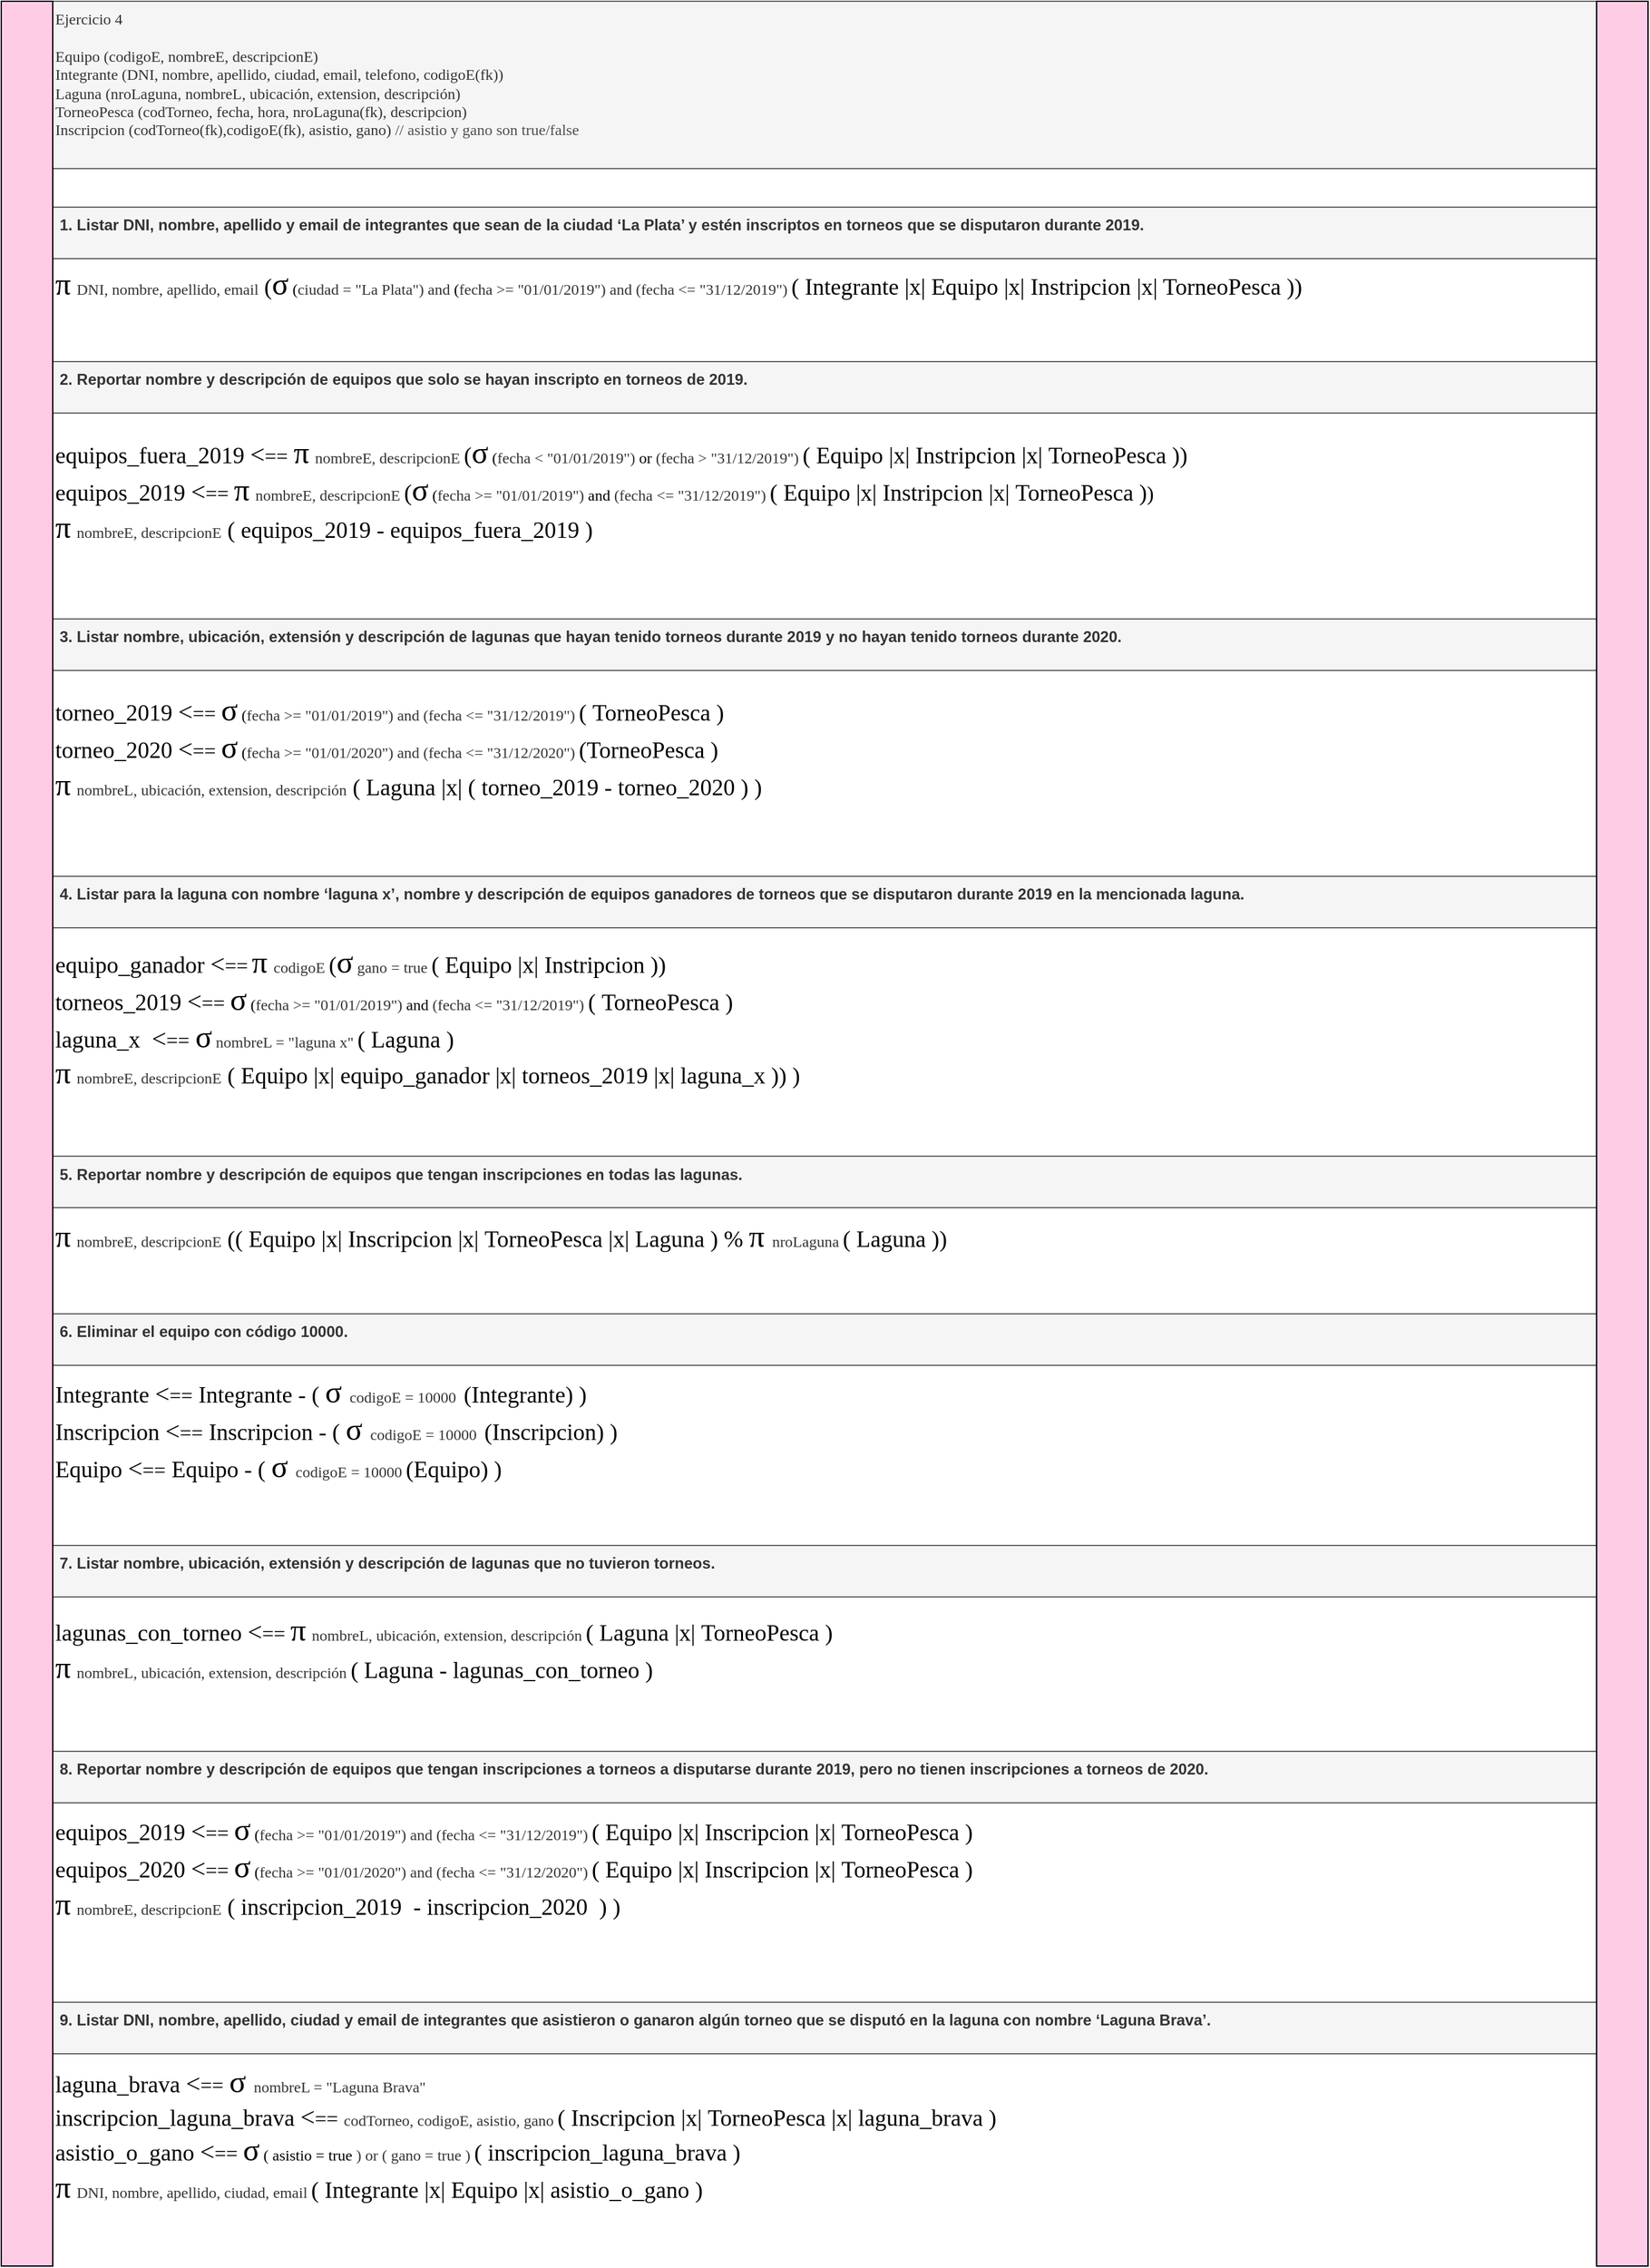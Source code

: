 <mxfile version="24.8.4">
  <diagram name="Page-1" id="evVKdnV0RKwtL89EGBOa">
    <mxGraphModel dx="2156" dy="2423" grid="1" gridSize="10" guides="1" tooltips="1" connect="1" arrows="1" fold="1" page="1" pageScale="1" pageWidth="850" pageHeight="1100" math="0" shadow="0">
      <root>
        <mxCell id="0" />
        <mxCell id="1" parent="0" />
        <mxCell id="K4xo6NbHVVqP134mh9-v-43" value="&lt;span style=&quot;font-weight: normal;&quot;&gt;Ejercicio 4&lt;/span&gt;&lt;div&gt;&lt;span style=&quot;font-weight: normal;&quot;&gt;&lt;br&gt; Equipo (codigoE, nombreE, descripcionE)&lt;br&gt; Integrante (DNI, nombre, apellido, ciudad, email, telefono, codigoE(fk))&lt;br&gt; Laguna (nroLaguna, nombreL, ubicación, extension, descripción)&lt;br&gt; TorneoPesca (codTorneo, fecha, hora, nroLaguna(fk), descripcion)&lt;br&gt; Inscripcion (codTorneo(fk),codigoE(fk), asistio, gano) &lt;font color=&quot;#4d4d4d&quot;&gt;// asistio y gano son true/false&lt;/font&gt;&lt;/span&gt;&lt;/div&gt;" style="text;whiteSpace=wrap;html=1;fontStyle=1;fillColor=#f5f5f5;strokeColor=#666666;fontColor=#333333;align=left;fontFamily=Comic Sans MS;" vertex="1" parent="1">
          <mxGeometry x="3225" y="680" width="1200" height="130" as="geometry" />
        </mxCell>
        <mxCell id="K4xo6NbHVVqP134mh9-v-44" value="&lt;b&gt;&amp;nbsp;1. Listar DNI, nombre, apellido y email de integrantes que sean de la ciudad ‘La Plata’ y estén inscriptos en torneos que se disputaron durante 2019.&lt;/b&gt;" style="text;whiteSpace=wrap;html=1;fillColor=#f5f5f5;fontColor=#333333;strokeColor=#666666;" vertex="1" parent="1">
          <mxGeometry x="3225" y="840" width="1200" height="40" as="geometry" />
        </mxCell>
        <mxCell id="K4xo6NbHVVqP134mh9-v-45" value="&lt;b&gt;&amp;nbsp;3. Listar nombre, ubicación, extensión y descripción de lagunas que hayan tenido torneos durante 2019 y no hayan tenido torneos durante 2020.&lt;/b&gt;" style="text;whiteSpace=wrap;html=1;fillColor=#f5f5f5;fontColor=#333333;strokeColor=#666666;" vertex="1" parent="1">
          <mxGeometry x="3225" y="1160" width="1200" height="40" as="geometry" />
        </mxCell>
        <mxCell id="K4xo6NbHVVqP134mh9-v-46" value="&lt;b&gt;&amp;nbsp;2. Reportar nombre y descripción de equipos que solo se hayan inscripto en torneos de 2019.&lt;/b&gt;" style="text;whiteSpace=wrap;html=1;fillColor=#f5f5f5;fontColor=#333333;strokeColor=#666666;" vertex="1" parent="1">
          <mxGeometry x="3225" y="960" width="1200" height="40" as="geometry" />
        </mxCell>
        <mxCell id="K4xo6NbHVVqP134mh9-v-47" value="&lt;b&gt;&amp;nbsp;4. Listar para la laguna con nombre ‘laguna x’, nombre y descripción de equipos ganadores de torneos que se disputaron durante 2019 en la mencionada laguna.&lt;/b&gt;" style="text;whiteSpace=wrap;html=1;fillColor=#f5f5f5;fontColor=#333333;strokeColor=#666666;" vertex="1" parent="1">
          <mxGeometry x="3225" y="1360" width="1200" height="40" as="geometry" />
        </mxCell>
        <mxCell id="K4xo6NbHVVqP134mh9-v-48" value="&lt;b&gt;&amp;nbsp;5. Reportar nombre y descripción de equipos que tengan inscripciones en todas las lagunas.&lt;/b&gt;" style="text;whiteSpace=wrap;html=1;fillColor=#f5f5f5;fontColor=#333333;strokeColor=#666666;" vertex="1" parent="1">
          <mxGeometry x="3225" y="1577.5" width="1200" height="40" as="geometry" />
        </mxCell>
        <mxCell id="K4xo6NbHVVqP134mh9-v-49" value="&lt;b&gt;&amp;nbsp;6. Eliminar el equipo con código 10000.&lt;/b&gt;" style="text;whiteSpace=wrap;html=1;fillColor=#f5f5f5;fontColor=#333333;strokeColor=#666666;" vertex="1" parent="1">
          <mxGeometry x="3225" y="1700" width="1200" height="40" as="geometry" />
        </mxCell>
        <mxCell id="K4xo6NbHVVqP134mh9-v-50" value="&lt;b&gt;&amp;nbsp;7. Listar nombre, ubicación, extensión y descripción de lagunas que no tuvieron torneos.&lt;/b&gt;" style="text;whiteSpace=wrap;html=1;fillColor=#f5f5f5;fontColor=#333333;strokeColor=#666666;" vertex="1" parent="1">
          <mxGeometry x="3225" y="1880" width="1200" height="40" as="geometry" />
        </mxCell>
        <mxCell id="K4xo6NbHVVqP134mh9-v-51" value="&lt;b&gt;&amp;nbsp;8. Reportar nombre y descripción de equipos que tengan inscripciones a torneos a disputarse durante 2019, pero no tienen inscripciones a torneos de 2020.&lt;/b&gt;" style="text;whiteSpace=wrap;html=1;fillColor=#f5f5f5;fontColor=#333333;strokeColor=#666666;" vertex="1" parent="1">
          <mxGeometry x="3225" y="2040" width="1200" height="40" as="geometry" />
        </mxCell>
        <mxCell id="K4xo6NbHVVqP134mh9-v-52" value="&lt;b&gt;&amp;nbsp;9. Listar DNI, nombre, apellido, ciudad y email de integrantes que asistieron o ganaron algún torneo que se disputó en la laguna con nombre ‘Laguna Brava’.&lt;/b&gt;" style="text;whiteSpace=wrap;html=1;fillColor=#f5f5f5;fontColor=#333333;strokeColor=#666666;" vertex="1" parent="1">
          <mxGeometry x="3225" y="2235" width="1200" height="40" as="geometry" />
        </mxCell>
        <mxCell id="K4xo6NbHVVqP134mh9-v-53" value="&lt;div style=&quot;&quot;&gt;&lt;font style=&quot;&quot; face=&quot;Comic Sans MS&quot;&gt;&lt;font style=&quot;font-size: 24px; background-color: initial;&quot;&gt;π&lt;/font&gt;&lt;font style=&quot;font-size: 18px; background-color: initial;&quot;&gt;&amp;nbsp;&lt;/font&gt;&lt;span style=&quot;background-color: initial; color: rgb(51, 51, 51);&quot;&gt;&lt;font style=&quot;font-size: 12px;&quot;&gt;DNI, nombre, apellido, email&lt;/font&gt;&lt;span style=&quot;font-size: 18px;&quot;&gt;&amp;nbsp;&lt;/span&gt;&lt;/span&gt;&lt;font style=&quot;font-size: 18px; background-color: initial;&quot;&gt;(&lt;font style=&quot;font-size: 24px;&quot;&gt;σ&lt;/font&gt;&lt;span style=&quot;font-size: 12px;&quot;&gt;&amp;nbsp;(&lt;/span&gt;&lt;span style=&quot;color: rgb(51, 51, 51); font-size: 12px;&quot;&gt;ciudad = &quot;La Plata&quot;) and&amp;nbsp;&lt;/span&gt;&lt;/font&gt;&lt;/font&gt;&lt;font style=&quot;background-color: initial;&quot; face=&quot;Comic Sans MS&quot;&gt;&lt;font style=&quot;background-color: initial; font-size: 18px;&quot;&gt;&lt;span style=&quot;font-size: 12px;&quot;&gt;(&lt;/span&gt;&lt;span style=&quot;color: rgb(51, 51, 51); font-size: 12px;&quot;&gt;fecha &amp;gt;= &quot;01/01/2019&quot;) and&lt;/span&gt;&lt;/font&gt;&lt;/font&gt;&amp;nbsp;&lt;font style=&quot;background-color: initial;&quot; face=&quot;Comic Sans MS&quot;&gt;&lt;font style=&quot;background-color: initial; font-size: 18px;&quot;&gt;&lt;span style=&quot;color: rgb(51, 51, 51); font-size: 12px;&quot;&gt;(&lt;/span&gt;&lt;/font&gt;&lt;/font&gt;&lt;span style=&quot;background-color: initial; color: rgb(51, 51, 51);&quot;&gt;fecha &amp;lt;= &quot;31/12/2019&quot;)&lt;/span&gt;&lt;font style=&quot;background-color: initial;&quot; face=&quot;Comic Sans MS&quot;&gt;&lt;font style=&quot;background-color: initial; font-size: 18px;&quot;&gt;&lt;span style=&quot;color: rgb(51, 51, 51); font-size: 12px;&quot;&gt;&amp;nbsp;&lt;/span&gt;&lt;/font&gt;&lt;/font&gt;&lt;font style=&quot;background-color: initial;&quot; face=&quot;Comic Sans MS&quot;&gt;&lt;font style=&quot;font-size: 18px; background-color: initial;&quot;&gt;( Integrante |x| Equipo |x| Instripcion |x| TorneoPesca&amp;nbsp;&lt;/font&gt;&lt;/font&gt;&lt;span style=&quot;background-color: initial; font-size: 18px;&quot;&gt;)&lt;/span&gt;&lt;span style=&quot;background-color: initial; font-size: 18px;&quot;&gt;)&lt;/span&gt;&lt;/div&gt;" style="text;whiteSpace=wrap;html=1;verticalAlign=middle;fontFamily=Comic Sans MS;" vertex="1" parent="1">
          <mxGeometry x="3225" y="880" width="1200" height="40" as="geometry" />
        </mxCell>
        <mxCell id="K4xo6NbHVVqP134mh9-v-54" value="&lt;div style=&quot;&quot;&gt;&lt;font style=&quot;background-color: initial; font-size: 18px;&quot;&gt;equipos_fuera_2019&amp;nbsp;&lt;/font&gt;&lt;font style=&quot;background-color: initial; font-size: 20px;&quot;&gt;&amp;lt;&lt;font style=&quot;font-size: 16px;&quot;&gt;==&lt;/font&gt;&lt;/font&gt;&lt;span style=&quot;background-color: initial; font-size: 18px;&quot;&gt;&amp;nbsp;&lt;/span&gt;&lt;font style=&quot;background-color: initial; font-size: 24px;&quot;&gt;π&lt;/font&gt;&lt;font style=&quot;background-color: initial; font-size: 18px;&quot;&gt;&amp;nbsp;&lt;/font&gt;&lt;span style=&quot;background-color: initial; color: rgb(51, 51, 51);&quot;&gt;nombreE, descripcionE&amp;nbsp;&lt;/span&gt;&lt;span style=&quot;font-size: 18px; background-color: initial;&quot;&gt;(&lt;/span&gt;&lt;font style=&quot;background-color: initial;&quot; face=&quot;Comic Sans MS&quot;&gt;&lt;font style=&quot;font-size: 18px; background-color: initial;&quot;&gt;&lt;font style=&quot;font-size: 24px;&quot;&gt;σ&lt;/font&gt;&lt;span style=&quot;color: rgb(51, 51, 51); font-size: 12px;&quot;&gt;&amp;nbsp;&lt;/span&gt;&lt;/font&gt;&lt;/font&gt;&lt;font style=&quot;background-color: initial;&quot; face=&quot;Comic Sans MS&quot;&gt;&lt;font style=&quot;background-color: initial; font-size: 18px;&quot;&gt;&lt;span style=&quot;font-size: 12px;&quot;&gt;(&lt;/span&gt;&lt;span style=&quot;color: rgb(51, 51, 51); font-size: 12px;&quot;&gt;fecha &amp;lt; &quot;01/01/2019&quot;)&amp;nbsp;&lt;/span&gt;&lt;/font&gt;&lt;/font&gt;&lt;span style=&quot;background-color: initial;&quot;&gt;or&amp;nbsp;&lt;/span&gt;&lt;font style=&quot;background-color: initial;&quot; face=&quot;Comic Sans MS&quot;&gt;&lt;font style=&quot;background-color: initial; font-size: 18px;&quot;&gt;&lt;span style=&quot;color: rgb(51, 51, 51); font-size: 12px;&quot;&gt;(&lt;/span&gt;&lt;/font&gt;&lt;/font&gt;&lt;span style=&quot;background-color: initial; color: rgb(51, 51, 51);&quot;&gt;fecha &amp;gt; &quot;31/12/2019&quot;)&lt;/span&gt;&lt;font style=&quot;background-color: initial;&quot; face=&quot;Comic Sans MS&quot;&gt;&lt;font style=&quot;background-color: initial; font-size: 18px;&quot;&gt;&lt;span style=&quot;color: rgb(51, 51, 51); font-size: 12px;&quot;&gt;&amp;nbsp;&lt;/span&gt;&lt;/font&gt;&lt;/font&gt;&lt;font style=&quot;background-color: initial;&quot; face=&quot;Comic Sans MS&quot;&gt;&lt;font style=&quot;font-size: 18px; background-color: initial;&quot;&gt;(&amp;nbsp;&lt;/font&gt;&lt;/font&gt;&lt;span style=&quot;font-size: 18px; background-color: initial;&quot;&gt;Equipo |x| Instripcion |x|&amp;nbsp;&lt;/span&gt;&lt;font style=&quot;background-color: initial;&quot; face=&quot;Comic Sans MS&quot;&gt;&lt;font style=&quot;font-size: 18px; background-color: initial;&quot;&gt;TorneoPesca&amp;nbsp;&lt;/font&gt;&lt;/font&gt;&lt;span style=&quot;background-color: initial; font-size: 18px;&quot;&gt;)&lt;/span&gt;&lt;span style=&quot;background-color: initial; font-size: 18px;&quot;&gt;)&lt;/span&gt;&lt;/div&gt;&lt;div&gt;&lt;div&gt;&lt;span style=&quot;font-size: 18px; background-color: initial;&quot;&gt;equipos&lt;/span&gt;&lt;span style=&quot;background-color: initial; font-size: 18px;&quot;&gt;_2019&amp;nbsp;&lt;/span&gt;&lt;span style=&quot;background-color: initial; font-size: 20px;&quot;&gt;&amp;lt;&lt;/span&gt;&lt;font style=&quot;background-color: initial; font-size: 16px;&quot;&gt;==&amp;nbsp;&lt;/font&gt;&lt;font style=&quot;background-color: initial; font-size: 24px;&quot;&gt;π&lt;/font&gt;&lt;font style=&quot;background-color: initial; font-size: 18px;&quot;&gt;&amp;nbsp;&lt;/font&gt;&lt;span style=&quot;background-color: initial; color: rgb(51, 51, 51);&quot;&gt;nombreE, descripcionE&amp;nbsp;&lt;/span&gt;&lt;span style=&quot;font-size: 18px; background-color: initial;&quot;&gt;(&lt;/span&gt;&lt;font style=&quot;background-color: initial;&quot; face=&quot;Comic Sans MS&quot;&gt;&lt;font style=&quot;font-size: 18px; background-color: initial;&quot;&gt;&lt;font style=&quot;font-size: 24px;&quot;&gt;σ&lt;/font&gt;&lt;span style=&quot;color: rgb(51, 51, 51); font-size: 12px;&quot;&gt;&amp;nbsp;&lt;/span&gt;&lt;/font&gt;&lt;/font&gt;&lt;font style=&quot;background-color: initial;&quot; face=&quot;Comic Sans MS&quot;&gt;&lt;font style=&quot;background-color: initial; font-size: 18px;&quot;&gt;&lt;span style=&quot;font-size: 12px;&quot;&gt;(&lt;/span&gt;&lt;span style=&quot;color: rgb(51, 51, 51); font-size: 12px;&quot;&gt;fecha &amp;gt;= &quot;01/01/2019&quot;)&amp;nbsp;&lt;/span&gt;&lt;/font&gt;&lt;/font&gt;&lt;span style=&quot;background-color: initial;&quot;&gt;and&amp;nbsp;&lt;/span&gt;&lt;font style=&quot;background-color: initial;&quot; face=&quot;Comic Sans MS&quot;&gt;&lt;font style=&quot;background-color: initial; font-size: 18px;&quot;&gt;&lt;span style=&quot;color: rgb(51, 51, 51); font-size: 12px;&quot;&gt;(&lt;/span&gt;&lt;/font&gt;&lt;/font&gt;&lt;span style=&quot;background-color: initial; color: rgb(51, 51, 51);&quot;&gt;fecha &amp;lt;= &quot;31/12/2019&quot;)&lt;/span&gt;&lt;font style=&quot;background-color: initial;&quot; face=&quot;Comic Sans MS&quot;&gt;&lt;font style=&quot;background-color: initial; font-size: 18px;&quot;&gt;&lt;span style=&quot;color: rgb(51, 51, 51); font-size: 12px;&quot;&gt;&amp;nbsp;&lt;/span&gt;&lt;/font&gt;&lt;/font&gt;&lt;font style=&quot;background-color: initial;&quot; face=&quot;Comic Sans MS&quot;&gt;&lt;font style=&quot;font-size: 18px; background-color: initial;&quot;&gt;(&amp;nbsp;&lt;/font&gt;&lt;/font&gt;&lt;span style=&quot;background-color: initial; font-size: 18px;&quot;&gt;Equipo |x| Instripcion |x|&amp;nbsp;&lt;/span&gt;&lt;font style=&quot;background-color: initial;&quot; face=&quot;Comic Sans MS&quot;&gt;&lt;font style=&quot;font-size: 18px; background-color: initial;&quot;&gt;TorneoPesca&amp;nbsp;&lt;/font&gt;&lt;/font&gt;&lt;span style=&quot;background-color: initial; font-size: 18px;&quot;&gt;)&lt;/span&gt;&lt;span style=&quot;background-color: initial; font-size: 16px;&quot;&gt;)&lt;/span&gt;&lt;/div&gt;&lt;/div&gt;&lt;div style=&quot;&quot;&gt;&lt;font style=&quot;background-color: initial;&quot; face=&quot;Comic Sans MS&quot;&gt;&lt;font style=&quot;font-size: 24px; background-color: initial;&quot;&gt;π&lt;/font&gt;&lt;font style=&quot;font-size: 18px; background-color: initial;&quot;&gt;&amp;nbsp;&lt;/font&gt;&lt;span style=&quot;background-color: initial; color: rgb(51, 51, 51);&quot;&gt;nombreE, descripcionE&lt;span style=&quot;font-size: 18px;&quot;&gt;&amp;nbsp;&lt;/span&gt;&lt;/span&gt;&lt;/font&gt;&lt;font style=&quot;background-color: initial;&quot; face=&quot;Comic Sans MS&quot;&gt;&lt;font style=&quot;font-size: 18px; background-color: initial;&quot;&gt;(&amp;nbsp;&lt;/font&gt;&lt;/font&gt;&lt;span style=&quot;background-color: initial; font-size: 18px;&quot;&gt;equipos&lt;/span&gt;&lt;span style=&quot;background-color: initial; font-size: 18px;&quot;&gt;_2019 -&lt;/span&gt;&lt;font style=&quot;background-color: initial;&quot; face=&quot;Comic Sans MS&quot;&gt;&lt;font style=&quot;font-size: 18px; background-color: initial;&quot;&gt;&amp;nbsp;&lt;/font&gt;&lt;/font&gt;&lt;span style=&quot;font-size: 18px;&quot;&gt;equipos_fuera_2019&amp;nbsp;&lt;/span&gt;&lt;span style=&quot;background-color: initial; font-size: 18px;&quot;&gt;)&lt;/span&gt;&lt;/div&gt;" style="text;whiteSpace=wrap;html=1;verticalAlign=middle;fontFamily=Comic Sans MS;" vertex="1" parent="1">
          <mxGeometry x="3225" y="1000" width="1200" height="120" as="geometry" />
        </mxCell>
        <mxCell id="K4xo6NbHVVqP134mh9-v-55" value="&lt;div style=&quot;&quot;&gt;&lt;span style=&quot;background-color: initial; font-size: 18px;&quot;&gt;torneo_2019&amp;nbsp;&lt;/span&gt;&lt;span style=&quot;background-color: initial; font-size: 20px;&quot;&gt;&amp;lt;&lt;/span&gt;&lt;font style=&quot;background-color: initial; font-size: 16px;&quot;&gt;==&amp;nbsp;&lt;/font&gt;&lt;font style=&quot;background-color: initial;&quot; face=&quot;Comic Sans MS&quot;&gt;&lt;font style=&quot;font-size: 18px; background-color: initial;&quot;&gt;&lt;font style=&quot;font-size: 24px;&quot;&gt;σ&lt;/font&gt;&lt;span style=&quot;color: rgb(51, 51, 51); font-size: 12px;&quot;&gt;&amp;nbsp;&lt;/span&gt;&lt;/font&gt;&lt;/font&gt;&lt;font style=&quot;background-color: initial;&quot; face=&quot;Comic Sans MS&quot;&gt;&lt;font style=&quot;background-color: initial; font-size: 18px;&quot;&gt;&lt;span style=&quot;font-size: 12px;&quot;&gt;(&lt;/span&gt;&lt;span style=&quot;color: rgb(51, 51, 51); font-size: 12px;&quot;&gt;fecha &amp;gt;= &quot;01/01/2019&quot;) and&amp;nbsp;&lt;/span&gt;&lt;/font&gt;&lt;/font&gt;&lt;font style=&quot;background-color: initial;&quot; face=&quot;Comic Sans MS&quot;&gt;&lt;font style=&quot;background-color: initial; font-size: 18px;&quot;&gt;&lt;span style=&quot;color: rgb(51, 51, 51); font-size: 12px;&quot;&gt;(&lt;/span&gt;&lt;/font&gt;&lt;/font&gt;&lt;span style=&quot;background-color: initial; color: rgb(51, 51, 51);&quot;&gt;fecha &amp;lt;= &quot;31/12/&lt;/span&gt;&lt;span style=&quot;background-color: initial; color: rgb(51, 51, 51);&quot;&gt;2019&lt;/span&gt;&lt;span style=&quot;background-color: initial; color: rgb(51, 51, 51);&quot;&gt;&quot;)&lt;/span&gt;&lt;font style=&quot;background-color: initial;&quot; face=&quot;Comic Sans MS&quot;&gt;&lt;font style=&quot;background-color: initial; font-size: 18px;&quot;&gt;&lt;span style=&quot;color: rgb(51, 51, 51); font-size: 12px;&quot;&gt;&amp;nbsp;&lt;/span&gt;&lt;/font&gt;&lt;/font&gt;&lt;font style=&quot;background-color: initial;&quot; face=&quot;Comic Sans MS&quot;&gt;&lt;font style=&quot;font-size: 18px; background-color: initial;&quot;&gt;(&amp;nbsp;&lt;/font&gt;&lt;/font&gt;&lt;font style=&quot;background-color: initial;&quot; face=&quot;Comic Sans MS&quot;&gt;&lt;font style=&quot;font-size: 18px; background-color: initial;&quot;&gt;TorneoPesca&amp;nbsp;&lt;/font&gt;&lt;/font&gt;&lt;span style=&quot;background-color: initial; font-size: 18px;&quot;&gt;)&lt;/span&gt;&lt;/div&gt;&lt;div&gt;&lt;span style=&quot;font-size: 18px; background-color: initial;&quot;&gt;torneo_2020&amp;nbsp;&lt;/span&gt;&lt;span style=&quot;background-color: initial; font-size: 20px;&quot;&gt;&amp;lt;&lt;/span&gt;&lt;font style=&quot;background-color: initial; font-size: 16px;&quot;&gt;==&amp;nbsp;&lt;/font&gt;&lt;font style=&quot;background-color: initial;&quot; face=&quot;Comic Sans MS&quot;&gt;&lt;font style=&quot;font-size: 18px; background-color: initial;&quot;&gt;&lt;font style=&quot;font-size: 24px;&quot;&gt;σ&lt;/font&gt;&lt;span style=&quot;color: rgb(51, 51, 51); font-size: 12px;&quot;&gt;&amp;nbsp;&lt;/span&gt;&lt;/font&gt;&lt;/font&gt;&lt;font style=&quot;background-color: initial;&quot; face=&quot;Comic Sans MS&quot;&gt;&lt;font style=&quot;background-color: initial; font-size: 18px;&quot;&gt;&lt;span style=&quot;font-size: 12px;&quot;&gt;(&lt;/span&gt;&lt;span style=&quot;color: rgb(51, 51, 51); font-size: 12px;&quot;&gt;fecha &amp;gt;= &quot;01/01/2020&quot;) and&amp;nbsp;&lt;/span&gt;&lt;/font&gt;&lt;/font&gt;&lt;font style=&quot;background-color: initial;&quot; face=&quot;Comic Sans MS&quot;&gt;&lt;font style=&quot;background-color: initial; font-size: 18px;&quot;&gt;&lt;span style=&quot;color: rgb(51, 51, 51); font-size: 12px;&quot;&gt;(&lt;/span&gt;&lt;/font&gt;&lt;/font&gt;&lt;span style=&quot;background-color: initial; color: rgb(51, 51, 51);&quot;&gt;fecha &amp;lt;= &quot;31/12/2020&quot;)&lt;/span&gt;&lt;font style=&quot;background-color: initial;&quot; face=&quot;Comic Sans MS&quot;&gt;&lt;font style=&quot;background-color: initial; font-size: 18px;&quot;&gt;&lt;span style=&quot;color: rgb(51, 51, 51); font-size: 12px;&quot;&gt;&amp;nbsp;&lt;/span&gt;&lt;/font&gt;&lt;/font&gt;&lt;font style=&quot;background-color: initial;&quot; face=&quot;Comic Sans MS&quot;&gt;&lt;font style=&quot;font-size: 18px; background-color: initial;&quot;&gt;(&lt;/font&gt;&lt;/font&gt;&lt;font style=&quot;background-color: initial;&quot; face=&quot;Comic Sans MS&quot;&gt;&lt;font style=&quot;font-size: 18px; background-color: initial;&quot;&gt;TorneoPesca&amp;nbsp;&lt;/font&gt;&lt;/font&gt;&lt;span style=&quot;background-color: initial; font-size: 18px;&quot;&gt;)&lt;/span&gt;&lt;/div&gt;&lt;div style=&quot;&quot;&gt;&lt;font style=&quot;background-color: initial;&quot; face=&quot;Comic Sans MS&quot;&gt;&lt;font style=&quot;font-size: 24px; background-color: initial;&quot;&gt;π&lt;/font&gt;&lt;font style=&quot;font-size: 18px; background-color: initial;&quot;&gt;&amp;nbsp;&lt;/font&gt;&lt;/font&gt;&lt;span style=&quot;color: rgb(51, 51, 51);&quot;&gt;nombreL, ubicación, extension, descripción&lt;/span&gt;&lt;font style=&quot;background-color: initial;&quot; face=&quot;Comic Sans MS&quot;&gt;&lt;span style=&quot;background-color: initial; color: rgb(51, 51, 51);&quot;&gt;&lt;span style=&quot;font-size: 18px;&quot;&gt;&amp;nbsp;&lt;/span&gt;&lt;/span&gt;&lt;/font&gt;&lt;font style=&quot;background-color: initial;&quot; face=&quot;Comic Sans MS&quot;&gt;&lt;font style=&quot;font-size: 18px; background-color: initial;&quot;&gt;( Laguna |x| (&amp;nbsp;&lt;/font&gt;&lt;/font&gt;&lt;span style=&quot;font-size: 18px;&quot;&gt;torneo_2019&amp;nbsp;&lt;/span&gt;&lt;span style=&quot;font-size: 18px; background-color: initial;&quot;&gt;-&amp;nbsp;&lt;/span&gt;&lt;span style=&quot;font-size: 18px;&quot;&gt;torneo_2020&amp;nbsp;&lt;/span&gt;&lt;font style=&quot;background-color: initial;&quot; face=&quot;Comic Sans MS&quot;&gt;&lt;font style=&quot;font-size: 18px; background-color: initial;&quot;&gt;)&lt;/font&gt;&lt;/font&gt;&lt;font style=&quot;background-color: initial;&quot; face=&quot;Comic Sans MS&quot;&gt;&lt;font style=&quot;font-size: 18px; background-color: initial;&quot;&gt;&amp;nbsp;&lt;/font&gt;&lt;/font&gt;&lt;span style=&quot;background-color: initial; font-size: 18px;&quot;&gt;)&lt;/span&gt;&lt;/div&gt;" style="text;whiteSpace=wrap;html=1;verticalAlign=middle;fontFamily=Comic Sans MS;" vertex="1" parent="1">
          <mxGeometry x="3225" y="1200" width="1200" height="120" as="geometry" />
        </mxCell>
        <mxCell id="K4xo6NbHVVqP134mh9-v-56" value="&lt;div style=&quot;&quot;&gt;&lt;font style=&quot;background-color: initial; font-size: 18px;&quot;&gt;equipo_ganador&amp;nbsp;&lt;span style=&quot;background-color: initial;&quot;&gt;&lt;/span&gt;&lt;/font&gt;&lt;span style=&quot;background-color: initial; font-size: 20px;&quot;&gt;&amp;lt;&lt;/span&gt;&lt;font style=&quot;background-color: initial; font-size: 16px;&quot;&gt;==&lt;/font&gt;&lt;span style=&quot;background-color: initial; color: rgb(51, 51, 51);&quot;&gt;&amp;nbsp;&lt;/span&gt;&lt;span style=&quot;font-size: 24px; background-color: initial;&quot;&gt;π&lt;/span&gt;&lt;span style=&quot;background-color: initial;&quot;&gt;&lt;font style=&quot;font-size: 19px;&quot;&gt;&amp;nbsp;&lt;/font&gt;&lt;/span&gt;&lt;font style=&quot;background-color: initial;&quot; face=&quot;Comic Sans MS&quot;&gt;&lt;font style=&quot;font-size: 18px; background-color: initial;&quot;&gt;&lt;span style=&quot;color: rgb(51, 51, 51); font-size: 12px;&quot;&gt;codigoE&lt;/span&gt;&lt;/font&gt;&lt;/font&gt;&lt;font style=&quot;background-color: initial;&quot; face=&quot;Comic Sans MS&quot;&gt;&lt;font style=&quot;background-color: initial; font-size: 18px;&quot;&gt;&lt;span style=&quot;color: rgb(51, 51, 51); font-size: 12px;&quot;&gt;&amp;nbsp;&lt;/span&gt;&lt;/font&gt;&lt;/font&gt;&lt;span style=&quot;font-size: 18px; background-color: initial;&quot;&gt;(&lt;/span&gt;&lt;font style=&quot;background-color: initial;&quot; face=&quot;Comic Sans MS&quot;&gt;&lt;font style=&quot;font-size: 18px; background-color: initial;&quot;&gt;&lt;font style=&quot;font-size: 24px;&quot;&gt;σ&lt;/font&gt;&lt;span style=&quot;color: rgb(51, 51, 51); font-size: 12px;&quot;&gt;&amp;nbsp;gano&lt;/span&gt;&lt;/font&gt;&lt;/font&gt;&lt;font style=&quot;background-color: initial;&quot; face=&quot;Comic Sans MS&quot;&gt;&lt;font style=&quot;background-color: initial; font-size: 18px;&quot;&gt;&lt;span style=&quot;color: rgb(51, 51, 51); font-size: 12px;&quot;&gt;&amp;nbsp;= true&amp;nbsp;&lt;/span&gt;&lt;/font&gt;&lt;/font&gt;&lt;font style=&quot;background-color: initial;&quot; face=&quot;Comic Sans MS&quot;&gt;&lt;font style=&quot;font-size: 18px; background-color: initial;&quot;&gt;(&amp;nbsp;&lt;/font&gt;&lt;/font&gt;&lt;span style=&quot;background-color: initial; font-size: 18px;&quot;&gt;Equipo |x|&amp;nbsp;&lt;/span&gt;&lt;span style=&quot;background-color: initial; font-size: 18px;&quot;&gt;Instripcion&lt;/span&gt;&lt;span style=&quot;background-color: initial; font-size: 18px;&quot;&gt;&amp;nbsp;&lt;/span&gt;&lt;span style=&quot;font-size: 18px; background-color: initial;&quot;&gt;)&lt;/span&gt;&lt;span style=&quot;font-size: 18px; background-color: initial;&quot;&gt;)&lt;/span&gt;&lt;/div&gt;&lt;div style=&quot;&quot;&gt;&lt;div&gt;&lt;span style=&quot;background-color: initial; font-size: 18px;&quot;&gt;torneos_2019&amp;nbsp;&lt;/span&gt;&lt;span style=&quot;background-color: initial; font-size: 20px;&quot;&gt;&amp;lt;&lt;/span&gt;&lt;font style=&quot;background-color: initial; font-size: 16px;&quot;&gt;==&amp;nbsp;&lt;/font&gt;&lt;font style=&quot;background-color: initial;&quot; face=&quot;Comic Sans MS&quot;&gt;&lt;font style=&quot;font-size: 18px; background-color: initial;&quot;&gt;&lt;font style=&quot;font-size: 24px;&quot;&gt;σ&lt;/font&gt;&lt;span style=&quot;color: rgb(51, 51, 51); font-size: 12px;&quot;&gt;&amp;nbsp;&lt;/span&gt;&lt;/font&gt;&lt;/font&gt;&lt;font style=&quot;background-color: initial;&quot; face=&quot;Comic Sans MS&quot;&gt;&lt;font style=&quot;background-color: initial; font-size: 18px;&quot;&gt;&lt;span style=&quot;font-size: 12px;&quot;&gt;(&lt;/span&gt;&lt;span style=&quot;color: rgb(51, 51, 51); font-size: 12px;&quot;&gt;fecha &amp;gt;= &quot;01/01/2019&quot;)&amp;nbsp;&lt;/span&gt;&lt;/font&gt;&lt;/font&gt;&lt;span style=&quot;background-color: initial;&quot;&gt;and&amp;nbsp;&lt;/span&gt;&lt;font style=&quot;background-color: initial;&quot; face=&quot;Comic Sans MS&quot;&gt;&lt;font style=&quot;background-color: initial; font-size: 18px;&quot;&gt;&lt;span style=&quot;color: rgb(51, 51, 51); font-size: 12px;&quot;&gt;(&lt;/span&gt;&lt;/font&gt;&lt;/font&gt;&lt;span style=&quot;background-color: initial; color: rgb(51, 51, 51);&quot;&gt;fecha &amp;lt;= &quot;31/12/2019&quot;)&amp;nbsp;&lt;/span&gt;&lt;font style=&quot;background-color: initial;&quot; face=&quot;Comic Sans MS&quot;&gt;&lt;font style=&quot;font-size: 18px; background-color: initial;&quot;&gt;(&amp;nbsp;&lt;/font&gt;&lt;/font&gt;&lt;font style=&quot;background-color: initial;&quot; face=&quot;Comic Sans MS&quot;&gt;&lt;font style=&quot;font-size: 18px; background-color: initial;&quot;&gt;TorneoPesca&amp;nbsp;&lt;/font&gt;&lt;/font&gt;&lt;span style=&quot;background-color: initial; font-size: 18px;&quot;&gt;)&lt;/span&gt;&lt;/div&gt;&lt;/div&gt;&lt;div style=&quot;&quot;&gt;&lt;font style=&quot;background-color: initial; font-size: 18px;&quot;&gt;&lt;span style=&quot;background-color: initial;&quot;&gt;laguna_x&amp;nbsp;&lt;/span&gt;&amp;nbsp;&lt;/font&gt;&lt;font style=&quot;background-color: initial; font-size: 20px;&quot;&gt;&amp;lt;&lt;font style=&quot;font-size: 16px;&quot;&gt;==&lt;/font&gt;&lt;/font&gt;&lt;span style=&quot;background-color: initial; font-size: 18px;&quot;&gt;&amp;nbsp;&lt;/span&gt;&lt;font style=&quot;background-color: initial;&quot; face=&quot;Comic Sans MS&quot;&gt;&lt;font style=&quot;font-size: 18px; background-color: initial;&quot;&gt;&lt;font style=&quot;font-size: 24px;&quot;&gt;σ&lt;/font&gt;&lt;span style=&quot;color: rgb(51, 51, 51); font-size: 12px;&quot;&gt;&amp;nbsp;&lt;/span&gt;&lt;/font&gt;&lt;/font&gt;&lt;font style=&quot;background-color: initial;&quot; face=&quot;Comic Sans MS&quot;&gt;&lt;font style=&quot;background-color: initial; font-size: 18px;&quot;&gt;&lt;span style=&quot;color: rgb(51, 51, 51); font-size: 12px;&quot;&gt;nombreL = &quot;laguna x&quot;&lt;/span&gt;&lt;/font&gt;&lt;/font&gt;&lt;font style=&quot;background-color: initial;&quot; face=&quot;Comic Sans MS&quot;&gt;&lt;font style=&quot;background-color: initial; font-size: 18px;&quot;&gt;&lt;span style=&quot;color: rgb(51, 51, 51); font-size: 12px;&quot;&gt;&amp;nbsp;&lt;/span&gt;&lt;/font&gt;&lt;/font&gt;&lt;font style=&quot;background-color: initial;&quot; face=&quot;Comic Sans MS&quot;&gt;&lt;font style=&quot;font-size: 18px; background-color: initial;&quot;&gt;(&amp;nbsp;&lt;/font&gt;&lt;/font&gt;&lt;span style=&quot;font-size: 18px;&quot;&gt;Laguna&amp;nbsp;&lt;/span&gt;&lt;span style=&quot;background-color: initial; font-size: 18px;&quot;&gt;)&lt;/span&gt;&lt;/div&gt;&lt;div&gt;&lt;div&gt;&lt;font style=&quot;background-color: initial;&quot; face=&quot;Comic Sans MS&quot;&gt;&lt;font style=&quot;font-size: 24px; background-color: initial;&quot;&gt;π&lt;/font&gt;&lt;font style=&quot;font-size: 18px; background-color: initial;&quot;&gt;&amp;nbsp;&lt;/font&gt;&lt;span style=&quot;background-color: initial; color: rgb(51, 51, 51);&quot;&gt;nombreE, descripcionE&lt;span style=&quot;font-size: 18px;&quot;&gt;&amp;nbsp;&lt;/span&gt;&lt;/span&gt;&lt;/font&gt;&lt;font style=&quot;background-color: initial;&quot; face=&quot;Comic Sans MS&quot;&gt;&lt;font style=&quot;font-size: 18px; background-color: initial;&quot;&gt;( Equipo |x|&amp;nbsp;&lt;/font&gt;&lt;/font&gt;&lt;span style=&quot;background-color: initial; font-size: 18px;&quot;&gt;equipo_ganador&amp;nbsp;&lt;/span&gt;&lt;font style=&quot;background-color: initial;&quot; face=&quot;Comic Sans MS&quot;&gt;&lt;font style=&quot;font-size: 18px; background-color: initial;&quot;&gt;|x|&amp;nbsp;&lt;/font&gt;&lt;/font&gt;&lt;span style=&quot;background-color: initial; font-size: 18px;&quot;&gt;torneos_2019&amp;nbsp;&lt;/span&gt;&lt;span style=&quot;background-color: initial; font-size: 18px;&quot;&gt;|x|&amp;nbsp;&lt;/span&gt;&lt;span style=&quot;background-color: initial; font-size: 18px;&quot;&gt;laguna_x&amp;nbsp;&lt;/span&gt;&lt;span style=&quot;background-color: initial; font-size: 18px;&quot;&gt;)&lt;/span&gt;&lt;font style=&quot;background-color: initial;&quot; face=&quot;Comic Sans MS&quot;&gt;&lt;font style=&quot;font-size: 18px; background-color: initial;&quot;&gt;)&amp;nbsp;&lt;/font&gt;&lt;/font&gt;&lt;span style=&quot;background-color: initial; font-size: 18px;&quot;&gt;)&lt;/span&gt;&lt;/div&gt;&lt;/div&gt;" style="text;whiteSpace=wrap;html=1;verticalAlign=middle;fontFamily=Comic Sans MS;" vertex="1" parent="1">
          <mxGeometry x="3225" y="1400" width="1200" height="140" as="geometry" />
        </mxCell>
        <mxCell id="K4xo6NbHVVqP134mh9-v-57" value="&lt;div style=&quot;&quot;&gt;&lt;font style=&quot;background-color: initial;&quot; face=&quot;Comic Sans MS&quot;&gt;&lt;font style=&quot;font-size: 24px; background-color: initial;&quot;&gt;π&lt;/font&gt;&lt;font style=&quot;font-size: 18px; background-color: initial;&quot;&gt;&amp;nbsp;&lt;/font&gt;&lt;span style=&quot;background-color: initial; color: rgb(51, 51, 51);&quot;&gt;nombreE, descripcionE&lt;span style=&quot;font-size: 18px;&quot;&gt;&amp;nbsp;&lt;/span&gt;&lt;/span&gt;&lt;/font&gt;&lt;span style=&quot;font-size: 18px; background-color: initial;&quot;&gt;(&lt;/span&gt;&lt;font style=&quot;background-color: initial;&quot; face=&quot;Comic Sans MS&quot;&gt;&lt;font style=&quot;font-size: 18px; background-color: initial;&quot;&gt;( Equipo |x| I&lt;/font&gt;&lt;/font&gt;&lt;span style=&quot;background-color: initial; font-size: 18px;&quot;&gt;nscripcion |x|&amp;nbsp;&lt;/span&gt;&lt;span style=&quot;background-color: initial; font-size: 18px;&quot;&gt;TorneoPesca&amp;nbsp;&lt;/span&gt;&lt;span style=&quot;background-color: initial; font-size: 18px;&quot;&gt;|x| Laguna&amp;nbsp;&lt;/span&gt;&lt;span style=&quot;background-color: initial; font-size: 18px;&quot;&gt;)&lt;/span&gt;&lt;font style=&quot;background-color: initial;&quot; face=&quot;Comic Sans MS&quot;&gt;&lt;font style=&quot;font-size: 18px; background-color: initial;&quot;&gt;&amp;nbsp;%&amp;nbsp;&lt;/font&gt;&lt;/font&gt;&lt;span style=&quot;background-color: initial; font-size: 24px;&quot;&gt;π&amp;nbsp;&lt;/span&gt;&lt;span style=&quot;background-color: initial; color: rgb(51, 51, 51);&quot;&gt;nroLaguna&amp;nbsp;&lt;/span&gt;&lt;span style=&quot;background-color: initial; font-size: 18px;&quot;&gt;( Laguna&amp;nbsp;&lt;/span&gt;&lt;span style=&quot;background-color: initial; font-size: 18px;&quot;&gt;)&lt;/span&gt;&lt;span style=&quot;background-color: initial; font-size: 18px;&quot;&gt;)&lt;/span&gt;&lt;span style=&quot;background-color: initial; font-size: 18px;&quot;&gt;&amp;nbsp;&lt;/span&gt;&lt;/div&gt;" style="text;whiteSpace=wrap;html=1;verticalAlign=middle;fontFamily=Comic Sans MS;" vertex="1" parent="1">
          <mxGeometry x="3225" y="1620" width="1200" height="40" as="geometry" />
        </mxCell>
        <mxCell id="K4xo6NbHVVqP134mh9-v-58" value="&lt;div style=&quot;&quot;&gt;&lt;div&gt;&lt;span style=&quot;background-color: initial; font-size: 18px;&quot;&gt;Integrante&amp;nbsp;&lt;/span&gt;&lt;span style=&quot;background-color: initial; font-size: 20px;&quot;&gt;&amp;lt;&lt;/span&gt;&lt;font style=&quot;background-color: initial; font-size: 16px;&quot;&gt;==&lt;/font&gt;&lt;font style=&quot;background-color: initial;&quot; face=&quot;Comic Sans MS&quot;&gt;&lt;font style=&quot;font-size: 18px; background-color: initial;&quot;&gt;&amp;nbsp;&lt;/font&gt;&lt;/font&gt;&lt;span style=&quot;background-color: initial; font-size: 18px;&quot;&gt;Integrante&amp;nbsp;&lt;/span&gt;&lt;span style=&quot;background-color: initial; font-size: 18px;&quot;&gt;-&amp;nbsp;&lt;/span&gt;&lt;span style=&quot;background-color: initial; font-size: 18px;&quot;&gt;(&amp;nbsp;&lt;/span&gt;&lt;span style=&quot;background-color: initial; font-size: 24px;&quot;&gt;σ&amp;nbsp;&lt;/span&gt;&lt;span style=&quot;background-color: initial; color: rgb(51, 51, 51);&quot;&gt;codigoE = 10000&amp;nbsp;&amp;nbsp;&lt;/span&gt;&lt;span style=&quot;background-color: initial; font-size: 18px;&quot;&gt;(&lt;/span&gt;&lt;span style=&quot;background-color: initial; font-size: 18px;&quot;&gt;Integrante&lt;/span&gt;&lt;span style=&quot;background-color: initial; font-size: 18px;&quot;&gt;)&amp;nbsp;&lt;/span&gt;&lt;span style=&quot;background-color: initial; font-size: 18px;&quot;&gt;)&lt;/span&gt;&lt;/div&gt;&lt;div&gt;&lt;/div&gt;&lt;/div&gt;&lt;div style=&quot;&quot;&gt;&lt;span style=&quot;background-color: initial; font-size: 18px;&quot;&gt;Inscripcion&amp;nbsp;&lt;/span&gt;&lt;span style=&quot;background-color: initial; font-size: 20px;&quot;&gt;&amp;lt;&lt;/span&gt;&lt;font style=&quot;background-color: initial; font-size: 16px;&quot;&gt;==&lt;/font&gt;&lt;font style=&quot;background-color: initial;&quot; face=&quot;Comic Sans MS&quot;&gt;&lt;font style=&quot;font-size: 18px; background-color: initial;&quot;&gt;&amp;nbsp;&lt;/font&gt;&lt;/font&gt;&lt;span style=&quot;background-color: initial; font-size: 18px;&quot;&gt;Inscripcion&amp;nbsp;&lt;/span&gt;&lt;span style=&quot;background-color: initial; font-size: 18px;&quot;&gt;-&amp;nbsp;&lt;/span&gt;&lt;span style=&quot;background-color: initial; font-size: 18px;&quot;&gt;(&amp;nbsp;&lt;/span&gt;&lt;span style=&quot;background-color: initial; font-size: 24px;&quot;&gt;σ&amp;nbsp;&lt;/span&gt;&lt;span style=&quot;background-color: initial; color: rgb(51, 51, 51);&quot;&gt;codigoE = 10000&amp;nbsp;&amp;nbsp;&lt;/span&gt;&lt;span style=&quot;font-size: 18px; background-color: initial;&quot;&gt;(&lt;/span&gt;&lt;span style=&quot;background-color: initial; font-size: 18px;&quot;&gt;Inscripcion&lt;/span&gt;&lt;span style=&quot;background-color: initial; font-size: 18px;&quot;&gt;)&amp;nbsp;&lt;/span&gt;&lt;span style=&quot;background-color: initial; font-size: 18px;&quot;&gt;)&lt;/span&gt;&lt;/div&gt;&lt;div style=&quot;&quot;&gt;&lt;div&gt;&lt;font style=&quot;background-color: initial;&quot; face=&quot;Comic Sans MS&quot;&gt;&lt;font style=&quot;font-size: 18px; background-color: initial;&quot;&gt;Equipo&lt;/font&gt;&lt;/font&gt;&lt;span style=&quot;background-color: initial; font-size: 18px;&quot;&gt;&amp;nbsp;&lt;/span&gt;&lt;span style=&quot;background-color: initial; font-size: 20px;&quot;&gt;&amp;lt;&lt;/span&gt;&lt;font style=&quot;background-color: initial; font-size: 16px;&quot;&gt;==&lt;/font&gt;&lt;font style=&quot;background-color: initial;&quot; face=&quot;Comic Sans MS&quot;&gt;&lt;font style=&quot;font-size: 18px; background-color: initial;&quot;&gt;&amp;nbsp;&lt;/font&gt;&lt;/font&gt;&lt;font style=&quot;background-color: initial;&quot; face=&quot;Comic Sans MS&quot;&gt;&lt;font style=&quot;font-size: 18px; background-color: initial;&quot;&gt;Equipo&lt;/font&gt;&lt;/font&gt;&lt;span style=&quot;background-color: initial; font-size: 18px;&quot;&gt;&amp;nbsp;-&amp;nbsp;&lt;/span&gt;&lt;span style=&quot;font-size: 18px; background-color: initial;&quot;&gt;(&amp;nbsp;&lt;/span&gt;&lt;span style=&quot;background-color: initial; font-size: 24px;&quot;&gt;σ&amp;nbsp;&lt;/span&gt;&lt;span style=&quot;background-color: initial; color: rgb(51, 51, 51);&quot;&gt;codigoE = 10000&amp;nbsp;&lt;/span&gt;&lt;span style=&quot;background-color: initial; font-size: 18px;&quot;&gt;(&lt;/span&gt;&lt;font style=&quot;background-color: initial;&quot; face=&quot;Comic Sans MS&quot;&gt;&lt;font style=&quot;font-size: 18px; background-color: initial;&quot;&gt;Equipo&lt;/font&gt;&lt;/font&gt;&lt;span style=&quot;background-color: initial; font-size: 18px;&quot;&gt;)&amp;nbsp;&lt;/span&gt;&lt;span style=&quot;background-color: initial; font-size: 18px;&quot;&gt;)&lt;/span&gt;&lt;/div&gt;&lt;/div&gt;" style="text;whiteSpace=wrap;html=1;verticalAlign=middle;fontFamily=Comic Sans MS;" vertex="1" parent="1">
          <mxGeometry x="3225" y="1740" width="1200" height="100" as="geometry" />
        </mxCell>
        <mxCell id="K4xo6NbHVVqP134mh9-v-59" value="&lt;div style=&quot;&quot;&gt;&lt;font style=&quot;background-color: initial; font-size: 24px;&quot;&gt;&lt;span style=&quot;background-color: initial; font-size: 18px;&quot;&gt;lagunas_con_torneo&amp;nbsp;&lt;/span&gt;&lt;span style=&quot;background-color: initial; font-size: 20px;&quot;&gt;&amp;lt;&lt;/span&gt;&lt;font style=&quot;background-color: initial; font-size: 16px;&quot;&gt;==&amp;nbsp;&lt;/font&gt;π&lt;/font&gt;&lt;font style=&quot;background-color: initial; font-size: 18px;&quot;&gt;&amp;nbsp;&lt;/font&gt;&lt;span style=&quot;background-color: initial; color: rgb(51, 51, 51);&quot;&gt;nombreL, ubicación, extension, descripción&amp;nbsp;&lt;/span&gt;&lt;span style=&quot;background-color: initial; font-size: 18px;&quot;&gt;( Laguna&lt;/span&gt;&lt;span style=&quot;background-color: initial; font-size: 18px;&quot;&gt;&amp;nbsp;|x|&amp;nbsp;&lt;/span&gt;&lt;font style=&quot;background-color: initial;&quot; face=&quot;Comic Sans MS&quot;&gt;&lt;font style=&quot;font-size: 18px; background-color: initial;&quot;&gt;TorneoPesca&lt;/font&gt;&lt;/font&gt;&lt;span style=&quot;background-color: initial; font-size: 18px;&quot;&gt;&amp;nbsp;&lt;/span&gt;&lt;span style=&quot;background-color: initial; font-size: 18px;&quot;&gt;)&lt;/span&gt;&lt;/div&gt;&lt;div style=&quot;&quot;&gt;&lt;font style=&quot;background-color: initial; font-size: 24px;&quot;&gt;π&lt;/font&gt;&lt;font style=&quot;background-color: initial; font-size: 18px;&quot;&gt;&amp;nbsp;&lt;/font&gt;&lt;span style=&quot;background-color: initial; color: rgb(51, 51, 51);&quot;&gt;nombreL, ubicación, extension, descripción&amp;nbsp;&lt;/span&gt;&lt;span style=&quot;background-color: initial; font-size: 18px;&quot;&gt;&lt;/span&gt;&lt;span style=&quot;background-color: initial; font-size: 18px;&quot;&gt;( Laguna&lt;/span&gt;&lt;span style=&quot;background-color: initial; font-size: 18px;&quot;&gt;&amp;nbsp;-&amp;nbsp;&lt;/span&gt;&lt;span style=&quot;font-size: 18px;&quot;&gt;lagunas_con_torneo&amp;nbsp;&lt;/span&gt;&lt;span style=&quot;background-color: initial; font-size: 18px;&quot;&gt;)&lt;/span&gt;&lt;/div&gt;" style="text;whiteSpace=wrap;html=1;verticalAlign=middle;fontFamily=Comic Sans MS;" vertex="1" parent="1">
          <mxGeometry x="3225" y="1920" width="1200" height="80" as="geometry" />
        </mxCell>
        <mxCell id="K4xo6NbHVVqP134mh9-v-60" value="&lt;div style=&quot;&quot;&gt;&lt;div&gt;&lt;span style=&quot;background-color: initial; font-size: 18px;&quot;&gt;equipos_2019&amp;nbsp;&lt;/span&gt;&lt;span style=&quot;background-color: initial; font-size: 20px;&quot;&gt;&amp;lt;&lt;/span&gt;&lt;font style=&quot;background-color: initial; font-size: 16px;&quot;&gt;==&amp;nbsp;&lt;/font&gt;&lt;font style=&quot;background-color: initial;&quot; face=&quot;Comic Sans MS&quot;&gt;&lt;font style=&quot;font-size: 18px; background-color: initial;&quot;&gt;&lt;font style=&quot;font-size: 24px;&quot;&gt;σ&lt;/font&gt;&lt;span style=&quot;color: rgb(51, 51, 51); font-size: 12px;&quot;&gt;&amp;nbsp;&lt;/span&gt;&lt;/font&gt;&lt;/font&gt;&lt;font style=&quot;background-color: initial;&quot; face=&quot;Comic Sans MS&quot;&gt;&lt;font style=&quot;background-color: initial; font-size: 18px;&quot;&gt;&lt;span style=&quot;font-size: 12px;&quot;&gt;(&lt;/span&gt;&lt;span style=&quot;color: rgb(51, 51, 51); font-size: 12px;&quot;&gt;fecha &amp;gt;= &quot;01/01/2019&quot;) and&amp;nbsp;&lt;/span&gt;&lt;/font&gt;&lt;/font&gt;&lt;font style=&quot;background-color: initial;&quot; face=&quot;Comic Sans MS&quot;&gt;&lt;font style=&quot;background-color: initial; font-size: 18px;&quot;&gt;&lt;span style=&quot;color: rgb(51, 51, 51); font-size: 12px;&quot;&gt;(&lt;/span&gt;&lt;/font&gt;&lt;/font&gt;&lt;span style=&quot;background-color: initial; color: rgb(51, 51, 51);&quot;&gt;fecha &amp;lt;= &quot;31/12/&lt;/span&gt;&lt;span style=&quot;background-color: initial; color: rgb(51, 51, 51);&quot;&gt;2019&lt;/span&gt;&lt;span style=&quot;background-color: initial; color: rgb(51, 51, 51);&quot;&gt;&quot;)&lt;/span&gt;&lt;font style=&quot;background-color: initial;&quot; face=&quot;Comic Sans MS&quot;&gt;&lt;font style=&quot;background-color: initial; font-size: 18px;&quot;&gt;&lt;span style=&quot;color: rgb(51, 51, 51); font-size: 12px;&quot;&gt;&amp;nbsp;&lt;/span&gt;&lt;/font&gt;&lt;/font&gt;&lt;font style=&quot;background-color: initial;&quot; face=&quot;Comic Sans MS&quot;&gt;&lt;font style=&quot;font-size: 18px; background-color: initial;&quot;&gt;(&amp;nbsp;&lt;/font&gt;&lt;/font&gt;&lt;span style=&quot;background-color: initial; font-size: 18px;&quot;&gt;Equipo |x|&amp;nbsp;&lt;/span&gt;&lt;span style=&quot;font-size: 18px; background-color: initial;&quot;&gt;Inscripcion&amp;nbsp;&lt;/span&gt;&lt;span style=&quot;background-color: initial; font-size: 18px;&quot;&gt;|x|&amp;nbsp;&lt;/span&gt;&lt;font style=&quot;background-color: initial;&quot;&gt;&lt;font style=&quot;font-size: 18px; background-color: initial;&quot;&gt;TorneoPesca&lt;/font&gt;&lt;/font&gt;&lt;span style=&quot;background-color: initial; font-size: 18px;&quot;&gt;&amp;nbsp;&lt;/span&gt;&lt;span style=&quot;background-color: initial; font-size: 18px;&quot;&gt;)&lt;/span&gt;&lt;/div&gt;&lt;div&gt;&lt;span style=&quot;font-size: 18px; background-color: initial;&quot;&gt;equipos&lt;/span&gt;&lt;span style=&quot;background-color: initial; font-size: 18px;&quot;&gt;_2020&amp;nbsp;&lt;/span&gt;&lt;span style=&quot;background-color: initial; font-size: 20px;&quot;&gt;&amp;lt;&lt;/span&gt;&lt;font style=&quot;background-color: initial; font-size: 16px;&quot;&gt;==&amp;nbsp;&lt;/font&gt;&lt;font style=&quot;background-color: initial;&quot; face=&quot;Comic Sans MS&quot;&gt;&lt;font style=&quot;font-size: 18px; background-color: initial;&quot;&gt;&lt;font style=&quot;font-size: 24px;&quot;&gt;σ&lt;/font&gt;&lt;span style=&quot;color: rgb(51, 51, 51); font-size: 12px;&quot;&gt;&amp;nbsp;&lt;/span&gt;&lt;/font&gt;&lt;/font&gt;&lt;font style=&quot;background-color: initial;&quot; face=&quot;Comic Sans MS&quot;&gt;&lt;font style=&quot;background-color: initial; font-size: 18px;&quot;&gt;&lt;span style=&quot;font-size: 12px;&quot;&gt;(&lt;/span&gt;&lt;span style=&quot;color: rgb(51, 51, 51); font-size: 12px;&quot;&gt;fecha &amp;gt;= &quot;01/01/2020&quot;) and&amp;nbsp;&lt;/span&gt;&lt;/font&gt;&lt;/font&gt;&lt;font style=&quot;background-color: initial;&quot; face=&quot;Comic Sans MS&quot;&gt;&lt;font style=&quot;background-color: initial; font-size: 18px;&quot;&gt;&lt;span style=&quot;color: rgb(51, 51, 51); font-size: 12px;&quot;&gt;(&lt;/span&gt;&lt;/font&gt;&lt;/font&gt;&lt;span style=&quot;background-color: initial; color: rgb(51, 51, 51);&quot;&gt;fecha &amp;lt;= &quot;31/12/&lt;/span&gt;&lt;span style=&quot;color: rgb(51, 51, 51);&quot;&gt;2020&lt;/span&gt;&lt;span style=&quot;background-color: initial; color: rgb(51, 51, 51);&quot;&gt;&quot;)&lt;/span&gt;&lt;font style=&quot;background-color: initial;&quot; face=&quot;Comic Sans MS&quot;&gt;&lt;font style=&quot;background-color: initial; font-size: 18px;&quot;&gt;&lt;span style=&quot;color: rgb(51, 51, 51); font-size: 12px;&quot;&gt;&amp;nbsp;&lt;/span&gt;&lt;/font&gt;&lt;/font&gt;&lt;font style=&quot;background-color: initial;&quot; face=&quot;Comic Sans MS&quot;&gt;&lt;font style=&quot;font-size: 18px; background-color: initial;&quot;&gt;(&amp;nbsp;&lt;/font&gt;&lt;/font&gt;&lt;span style=&quot;background-color: initial; font-size: 18px;&quot;&gt;Equipo |x|&amp;nbsp;&lt;/span&gt;&lt;span style=&quot;background-color: initial; font-size: 18px;&quot;&gt;Inscripcion&amp;nbsp;&lt;/span&gt;&lt;span style=&quot;background-color: initial; font-size: 18px;&quot;&gt;|x|&amp;nbsp;&lt;/span&gt;&lt;font style=&quot;background-color: initial;&quot;&gt;&lt;font style=&quot;font-size: 18px; background-color: initial;&quot;&gt;TorneoPesca&lt;/font&gt;&lt;/font&gt;&lt;span style=&quot;font-size: 18px; background-color: initial;&quot;&gt;&amp;nbsp;&lt;/span&gt;&lt;span style=&quot;background-color: initial; font-size: 18px;&quot;&gt;)&lt;/span&gt;&lt;/div&gt;&lt;div&gt;&lt;font style=&quot;background-color: initial;&quot; face=&quot;Comic Sans MS&quot;&gt;&lt;font style=&quot;font-size: 24px; background-color: initial;&quot;&gt;π&lt;/font&gt;&lt;font style=&quot;font-size: 18px; background-color: initial;&quot;&gt;&amp;nbsp;&lt;/font&gt;&lt;/font&gt;&lt;span style=&quot;color: rgb(51, 51, 51);&quot;&gt;nombreE, descripcionE&lt;/span&gt;&lt;font style=&quot;background-color: initial;&quot; face=&quot;Comic Sans MS&quot;&gt;&lt;span style=&quot;background-color: initial; color: rgb(51, 51, 51);&quot;&gt;&lt;span style=&quot;font-size: 18px;&quot;&gt;&amp;nbsp;&lt;/span&gt;&lt;/span&gt;&lt;/font&gt;&lt;font style=&quot;background-color: initial;&quot; face=&quot;Comic Sans MS&quot;&gt;&lt;font style=&quot;font-size: 18px; background-color: initial;&quot;&gt;(&amp;nbsp;&lt;/font&gt;&lt;/font&gt;&lt;span style=&quot;font-size: 18px;&quot;&gt;inscripcion_2019&amp;nbsp;&lt;/span&gt;&lt;span style=&quot;background-color: initial; font-size: 18px;&quot;&gt;&amp;nbsp;&lt;/span&gt;&lt;span style=&quot;background-color: initial; font-size: 18px;&quot;&gt;-&amp;nbsp;&lt;/span&gt;&lt;span style=&quot;font-size: 18px;&quot;&gt;inscripcion_2020&amp;nbsp;&lt;/span&gt;&lt;span style=&quot;background-color: initial; font-size: 18px;&quot;&gt;&amp;nbsp;&lt;/span&gt;&lt;font style=&quot;background-color: initial;&quot; face=&quot;Comic Sans MS&quot;&gt;&lt;font style=&quot;font-size: 18px; background-color: initial;&quot;&gt;)&lt;/font&gt;&lt;/font&gt;&lt;font style=&quot;background-color: initial;&quot; face=&quot;Comic Sans MS&quot;&gt;&lt;font style=&quot;font-size: 18px; background-color: initial;&quot;&gt;&amp;nbsp;&lt;/font&gt;&lt;/font&gt;&lt;span style=&quot;background-color: initial; font-size: 18px;&quot;&gt;)&lt;/span&gt;&lt;/div&gt;&lt;/div&gt;" style="text;whiteSpace=wrap;html=1;verticalAlign=middle;fontFamily=Comic Sans MS;" vertex="1" parent="1">
          <mxGeometry x="3225" y="2080" width="1200" height="100" as="geometry" />
        </mxCell>
        <mxCell id="K4xo6NbHVVqP134mh9-v-61" value="&lt;div style=&quot;&quot;&gt;&lt;div&gt;&lt;span style=&quot;font-size: 18px; background-color: initial;&quot;&gt;laguna_brava&amp;nbsp;&lt;/span&gt;&lt;span style=&quot;background-color: initial; font-size: 20px;&quot;&gt;&amp;lt;&lt;/span&gt;&lt;font style=&quot;background-color: initial; font-size: 16px;&quot;&gt;==&lt;/font&gt;&lt;span style=&quot;background-color: initial; font-size: 18px;&quot;&gt;&amp;nbsp;&lt;/span&gt;&lt;span style=&quot;background-color: initial; font-size: 24px;&quot;&gt;σ&amp;nbsp;&lt;/span&gt;&lt;span style=&quot;background-color: initial; color: rgb(51, 51, 51);&quot;&gt;nombreL = &quot;Laguna Brava&quot;&lt;/span&gt;&lt;/div&gt;&lt;div&gt;&lt;span style=&quot;background-color: initial; font-size: 18px;&quot;&gt;inscripcion_laguna_brava&amp;nbsp;&lt;/span&gt;&lt;span style=&quot;background-color: initial; font-size: 20px;&quot;&gt;&amp;lt;&lt;/span&gt;&lt;font style=&quot;background-color: initial; font-size: 16px;&quot;&gt;==&lt;/font&gt;&lt;span style=&quot;background-color: initial; font-size: 18px;&quot;&gt;&amp;nbsp;&lt;/span&gt;&lt;span style=&quot;color: rgb(51, 51, 51); background-color: initial;&quot;&gt;codTorneo, codigoE, asistio, gano&lt;/span&gt;&lt;span style=&quot;background-color: initial; color: rgb(51, 51, 51);&quot;&gt;&amp;nbsp;&lt;/span&gt;&lt;font style=&quot;background-color: initial;&quot; face=&quot;Comic Sans MS&quot;&gt;&lt;font style=&quot;font-size: 18px; background-color: initial;&quot;&gt;(&amp;nbsp;&lt;/font&gt;&lt;/font&gt;&lt;span style=&quot;background-color: initial; font-size: 18px;&quot;&gt;Inscripcion |x|&amp;nbsp;&lt;/span&gt;&lt;font style=&quot;background-color: initial;&quot;&gt;&lt;font style=&quot;font-size: 18px; background-color: initial;&quot;&gt;TorneoPesca&lt;/font&gt;&lt;/font&gt;&lt;span style=&quot;background-color: initial; font-size: 18px;&quot;&gt;&amp;nbsp;&lt;/span&gt;&lt;span style=&quot;background-color: initial; font-size: 18px;&quot;&gt;|x| laguna_brava&amp;nbsp;&lt;/span&gt;&lt;span style=&quot;background-color: initial; font-size: 18px;&quot;&gt;)&lt;/span&gt;&lt;/div&gt;&lt;div&gt;&lt;span style=&quot;background-color: initial; font-size: 18px;&quot;&gt;asistio_o_gano&amp;nbsp;&lt;/span&gt;&lt;span style=&quot;background-color: initial; font-size: 20px;&quot;&gt;&amp;lt;&lt;/span&gt;&lt;font style=&quot;background-color: initial; font-size: 16px;&quot;&gt;==&amp;nbsp;&lt;/font&gt;&lt;font style=&quot;background-color: initial;&quot; face=&quot;Comic Sans MS&quot;&gt;&lt;font style=&quot;font-size: 18px; background-color: initial;&quot;&gt;&lt;font style=&quot;font-size: 24px;&quot;&gt;σ&lt;/font&gt;&lt;span style=&quot;color: rgb(51, 51, 51); font-size: 12px;&quot;&gt;&amp;nbsp;&lt;/span&gt;&lt;/font&gt;&lt;/font&gt;&lt;font style=&quot;background-color: initial;&quot; face=&quot;Comic Sans MS&quot;&gt;&lt;font style=&quot;background-color: initial; font-size: 18px;&quot;&gt;&lt;span style=&quot;font-size: 12px;&quot;&gt;( asistio = true&amp;nbsp;&lt;/span&gt;&lt;/font&gt;&lt;/font&gt;&lt;span style=&quot;background-color: initial; color: rgb(51, 51, 51);&quot;&gt;) or ( gano = true )&lt;/span&gt;&lt;font style=&quot;background-color: initial;&quot; face=&quot;Comic Sans MS&quot;&gt;&lt;font style=&quot;background-color: initial; font-size: 18px;&quot;&gt;&lt;span style=&quot;color: rgb(51, 51, 51); font-size: 12px;&quot;&gt;&amp;nbsp;&lt;/span&gt;&lt;/font&gt;&lt;/font&gt;&lt;font style=&quot;background-color: initial;&quot; face=&quot;Comic Sans MS&quot;&gt;&lt;font style=&quot;font-size: 18px; background-color: initial;&quot;&gt;( i&lt;/font&gt;&lt;/font&gt;&lt;span style=&quot;font-size: 18px;&quot;&gt;nscripcion_laguna_brava&lt;/span&gt;&lt;span style=&quot;background-color: initial; font-size: 18px;&quot;&gt;&amp;nbsp;&lt;/span&gt;&lt;span style=&quot;background-color: initial; font-size: 18px;&quot;&gt;)&lt;/span&gt;&lt;/div&gt;&lt;/div&gt;&lt;div style=&quot;&quot;&gt;&lt;font face=&quot;Comic Sans MS&quot;&gt;&lt;font style=&quot;background-color: initial; font-size: 24px;&quot;&gt;π&lt;/font&gt;&lt;font style=&quot;background-color: initial; font-size: 18px;&quot;&gt;&amp;nbsp;&lt;/font&gt;&lt;span style=&quot;background-color: initial; color: rgb(51, 51, 51);&quot;&gt;DNI, nombre, apellido, ciudad, email&amp;nbsp;&lt;/span&gt;&lt;span style=&quot;background-color: initial; font-size: 18px;&quot;&gt;( Integrante |x| Equipo |x|&amp;nbsp;&lt;/span&gt;&lt;/font&gt;&lt;span style=&quot;font-size: 18px;&quot;&gt;asistio_o_gano&lt;/span&gt;&lt;font face=&quot;Comic Sans MS&quot;&gt;&lt;span style=&quot;background-color: initial; font-size: 18px;&quot;&gt;&amp;nbsp;&lt;/span&gt;&lt;span style=&quot;background-color: initial; font-size: 18px;&quot;&gt;)&lt;/span&gt;&lt;/font&gt;&lt;/div&gt;" style="text;whiteSpace=wrap;html=1;verticalAlign=middle;fontFamily=Comic Sans MS;" vertex="1" parent="1">
          <mxGeometry x="3225" y="2275" width="1200" height="125" as="geometry" />
        </mxCell>
        <mxCell id="K4xo6NbHVVqP134mh9-v-62" value="" style="rounded=0;whiteSpace=wrap;html=1;fillColor=#FFCCE6;strokeColor=#000000;" vertex="1" parent="1">
          <mxGeometry x="3185" y="680" width="40" height="1760" as="geometry" />
        </mxCell>
        <mxCell id="K4xo6NbHVVqP134mh9-v-63" value="" style="rounded=0;whiteSpace=wrap;html=1;fillColor=#FFCCE6;strokeColor=#000000;" vertex="1" parent="1">
          <mxGeometry x="4425" y="680" width="40" height="1760" as="geometry" />
        </mxCell>
      </root>
    </mxGraphModel>
  </diagram>
</mxfile>
